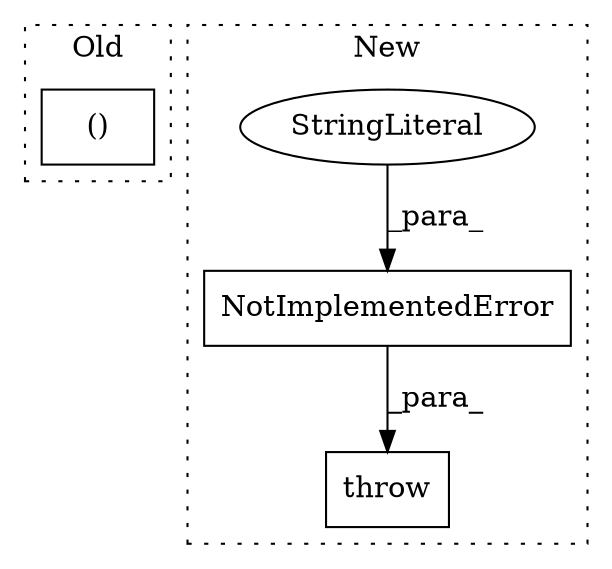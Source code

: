 digraph G {
subgraph cluster0 {
1 [label="()" a="106" s="2077" l="19" shape="box"];
label = "Old";
style="dotted";
}
subgraph cluster1 {
2 [label="NotImplementedError" a="32" s="1939,2177" l="20,1" shape="box"];
3 [label="throw" a="53" s="1933" l="6" shape="box"];
4 [label="StringLiteral" a="45" s="1959" l="218" shape="ellipse"];
label = "New";
style="dotted";
}
2 -> 3 [label="_para_"];
4 -> 2 [label="_para_"];
}